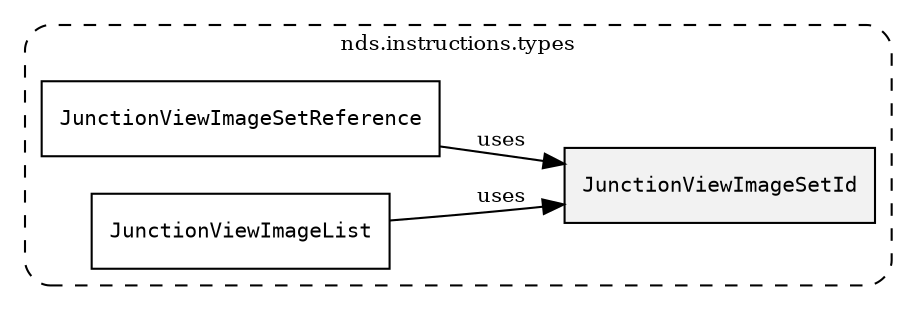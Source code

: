 /**
 * This dot file creates symbol collaboration diagram for JunctionViewImageSetId.
 */
digraph ZSERIO
{
    node [shape=box, fontsize=10];
    rankdir="LR";
    fontsize=10;
    tooltip="JunctionViewImageSetId collaboration diagram";

    subgraph "cluster_nds.instructions.types"
    {
        style="dashed, rounded";
        label="nds.instructions.types";
        tooltip="Package nds.instructions.types";
        href="../../../content/packages/nds.instructions.types.html#Package-nds-instructions-types";
        target="_parent";

        "JunctionViewImageSetId" [style="filled", fillcolor="#0000000D", target="_parent", label=<<font face="monospace"><table align="center" border="0" cellspacing="0" cellpadding="0"><tr><td href="../../../content/packages/nds.instructions.types.html#Subtype-JunctionViewImageSetId" title="Subtype defined in nds.instructions.types">JunctionViewImageSetId</td></tr></table></font>>];
        "JunctionViewImageSetReference" [target="_parent", label=<<font face="monospace"><table align="center" border="0" cellspacing="0" cellpadding="0"><tr><td href="../../../content/packages/nds.instructions.types.html#Subtype-JunctionViewImageSetReference" title="Subtype defined in nds.instructions.types">JunctionViewImageSetReference</td></tr></table></font>>];
        "JunctionViewImageList" [target="_parent", label=<<font face="monospace"><table align="center" border="0" cellspacing="0" cellpadding="0"><tr><td href="../../../content/packages/nds.instructions.types.html#Structure-JunctionViewImageList" title="Structure defined in nds.instructions.types">JunctionViewImageList</td></tr></table></font>>];
    }

    "JunctionViewImageSetReference" -> "JunctionViewImageSetId" [label="uses", fontsize=10];
    "JunctionViewImageList" -> "JunctionViewImageSetId" [label="uses", fontsize=10];
}
